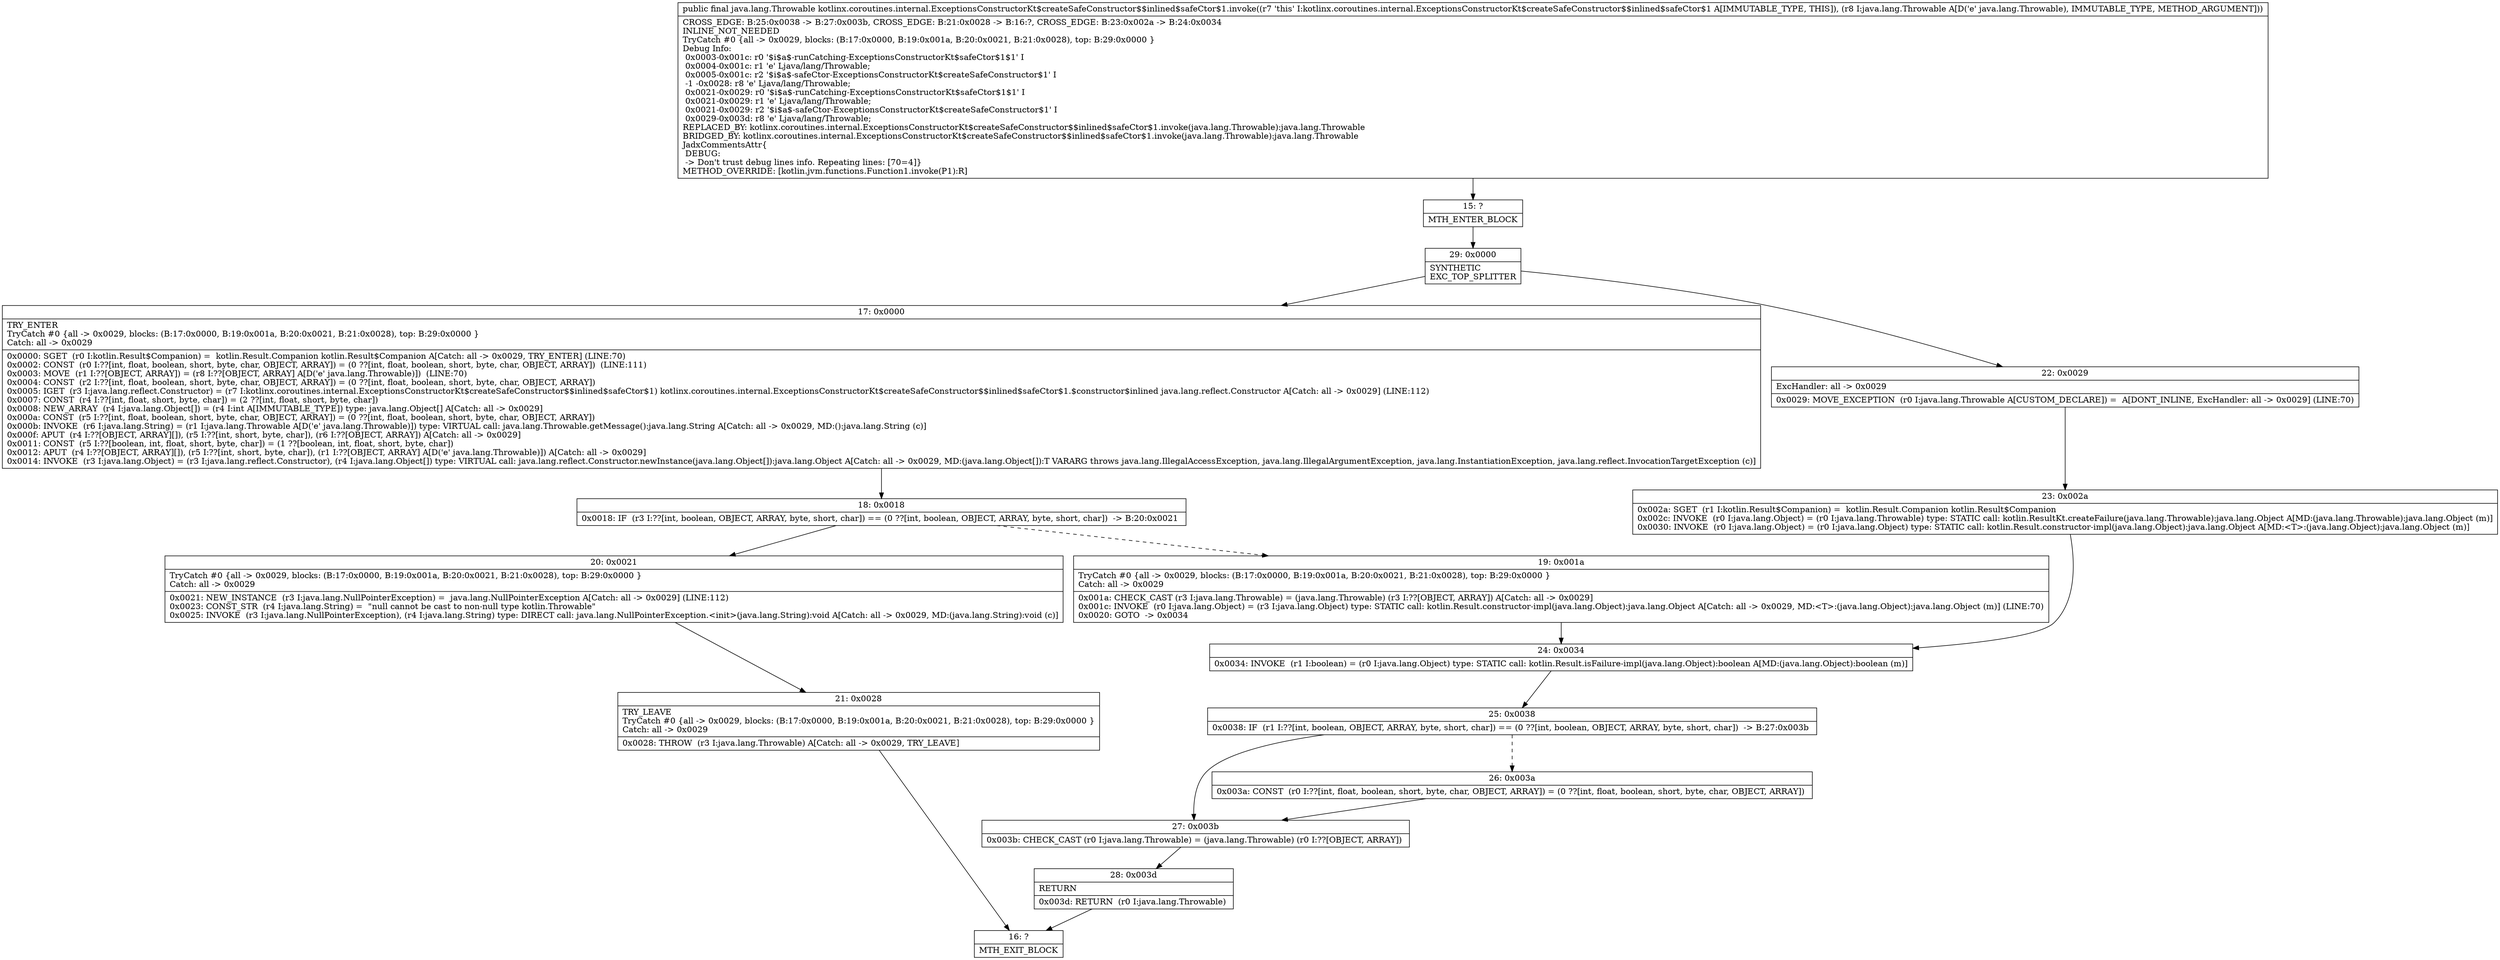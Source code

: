 digraph "CFG forkotlinx.coroutines.internal.ExceptionsConstructorKt$createSafeConstructor$$inlined$safeCtor$1.invoke(Ljava\/lang\/Throwable;)Ljava\/lang\/Throwable;" {
Node_15 [shape=record,label="{15\:\ ?|MTH_ENTER_BLOCK\l}"];
Node_29 [shape=record,label="{29\:\ 0x0000|SYNTHETIC\lEXC_TOP_SPLITTER\l}"];
Node_17 [shape=record,label="{17\:\ 0x0000|TRY_ENTER\lTryCatch #0 \{all \-\> 0x0029, blocks: (B:17:0x0000, B:19:0x001a, B:20:0x0021, B:21:0x0028), top: B:29:0x0000 \}\lCatch: all \-\> 0x0029\l|0x0000: SGET  (r0 I:kotlin.Result$Companion) =  kotlin.Result.Companion kotlin.Result$Companion A[Catch: all \-\> 0x0029, TRY_ENTER] (LINE:70)\l0x0002: CONST  (r0 I:??[int, float, boolean, short, byte, char, OBJECT, ARRAY]) = (0 ??[int, float, boolean, short, byte, char, OBJECT, ARRAY])  (LINE:111)\l0x0003: MOVE  (r1 I:??[OBJECT, ARRAY]) = (r8 I:??[OBJECT, ARRAY] A[D('e' java.lang.Throwable)])  (LINE:70)\l0x0004: CONST  (r2 I:??[int, float, boolean, short, byte, char, OBJECT, ARRAY]) = (0 ??[int, float, boolean, short, byte, char, OBJECT, ARRAY]) \l0x0005: IGET  (r3 I:java.lang.reflect.Constructor) = (r7 I:kotlinx.coroutines.internal.ExceptionsConstructorKt$createSafeConstructor$$inlined$safeCtor$1) kotlinx.coroutines.internal.ExceptionsConstructorKt$createSafeConstructor$$inlined$safeCtor$1.$constructor$inlined java.lang.reflect.Constructor A[Catch: all \-\> 0x0029] (LINE:112)\l0x0007: CONST  (r4 I:??[int, float, short, byte, char]) = (2 ??[int, float, short, byte, char]) \l0x0008: NEW_ARRAY  (r4 I:java.lang.Object[]) = (r4 I:int A[IMMUTABLE_TYPE]) type: java.lang.Object[] A[Catch: all \-\> 0x0029]\l0x000a: CONST  (r5 I:??[int, float, boolean, short, byte, char, OBJECT, ARRAY]) = (0 ??[int, float, boolean, short, byte, char, OBJECT, ARRAY]) \l0x000b: INVOKE  (r6 I:java.lang.String) = (r1 I:java.lang.Throwable A[D('e' java.lang.Throwable)]) type: VIRTUAL call: java.lang.Throwable.getMessage():java.lang.String A[Catch: all \-\> 0x0029, MD:():java.lang.String (c)]\l0x000f: APUT  (r4 I:??[OBJECT, ARRAY][]), (r5 I:??[int, short, byte, char]), (r6 I:??[OBJECT, ARRAY]) A[Catch: all \-\> 0x0029]\l0x0011: CONST  (r5 I:??[boolean, int, float, short, byte, char]) = (1 ??[boolean, int, float, short, byte, char]) \l0x0012: APUT  (r4 I:??[OBJECT, ARRAY][]), (r5 I:??[int, short, byte, char]), (r1 I:??[OBJECT, ARRAY] A[D('e' java.lang.Throwable)]) A[Catch: all \-\> 0x0029]\l0x0014: INVOKE  (r3 I:java.lang.Object) = (r3 I:java.lang.reflect.Constructor), (r4 I:java.lang.Object[]) type: VIRTUAL call: java.lang.reflect.Constructor.newInstance(java.lang.Object[]):java.lang.Object A[Catch: all \-\> 0x0029, MD:(java.lang.Object[]):T VARARG throws java.lang.IllegalAccessException, java.lang.IllegalArgumentException, java.lang.InstantiationException, java.lang.reflect.InvocationTargetException (c)]\l}"];
Node_18 [shape=record,label="{18\:\ 0x0018|0x0018: IF  (r3 I:??[int, boolean, OBJECT, ARRAY, byte, short, char]) == (0 ??[int, boolean, OBJECT, ARRAY, byte, short, char])  \-\> B:20:0x0021 \l}"];
Node_19 [shape=record,label="{19\:\ 0x001a|TryCatch #0 \{all \-\> 0x0029, blocks: (B:17:0x0000, B:19:0x001a, B:20:0x0021, B:21:0x0028), top: B:29:0x0000 \}\lCatch: all \-\> 0x0029\l|0x001a: CHECK_CAST (r3 I:java.lang.Throwable) = (java.lang.Throwable) (r3 I:??[OBJECT, ARRAY]) A[Catch: all \-\> 0x0029]\l0x001c: INVOKE  (r0 I:java.lang.Object) = (r3 I:java.lang.Object) type: STATIC call: kotlin.Result.constructor\-impl(java.lang.Object):java.lang.Object A[Catch: all \-\> 0x0029, MD:\<T\>:(java.lang.Object):java.lang.Object (m)] (LINE:70)\l0x0020: GOTO  \-\> 0x0034 \l}"];
Node_24 [shape=record,label="{24\:\ 0x0034|0x0034: INVOKE  (r1 I:boolean) = (r0 I:java.lang.Object) type: STATIC call: kotlin.Result.isFailure\-impl(java.lang.Object):boolean A[MD:(java.lang.Object):boolean (m)]\l}"];
Node_25 [shape=record,label="{25\:\ 0x0038|0x0038: IF  (r1 I:??[int, boolean, OBJECT, ARRAY, byte, short, char]) == (0 ??[int, boolean, OBJECT, ARRAY, byte, short, char])  \-\> B:27:0x003b \l}"];
Node_26 [shape=record,label="{26\:\ 0x003a|0x003a: CONST  (r0 I:??[int, float, boolean, short, byte, char, OBJECT, ARRAY]) = (0 ??[int, float, boolean, short, byte, char, OBJECT, ARRAY]) \l}"];
Node_27 [shape=record,label="{27\:\ 0x003b|0x003b: CHECK_CAST (r0 I:java.lang.Throwable) = (java.lang.Throwable) (r0 I:??[OBJECT, ARRAY]) \l}"];
Node_28 [shape=record,label="{28\:\ 0x003d|RETURN\l|0x003d: RETURN  (r0 I:java.lang.Throwable) \l}"];
Node_16 [shape=record,label="{16\:\ ?|MTH_EXIT_BLOCK\l}"];
Node_20 [shape=record,label="{20\:\ 0x0021|TryCatch #0 \{all \-\> 0x0029, blocks: (B:17:0x0000, B:19:0x001a, B:20:0x0021, B:21:0x0028), top: B:29:0x0000 \}\lCatch: all \-\> 0x0029\l|0x0021: NEW_INSTANCE  (r3 I:java.lang.NullPointerException) =  java.lang.NullPointerException A[Catch: all \-\> 0x0029] (LINE:112)\l0x0023: CONST_STR  (r4 I:java.lang.String) =  \"null cannot be cast to non\-null type kotlin.Throwable\" \l0x0025: INVOKE  (r3 I:java.lang.NullPointerException), (r4 I:java.lang.String) type: DIRECT call: java.lang.NullPointerException.\<init\>(java.lang.String):void A[Catch: all \-\> 0x0029, MD:(java.lang.String):void (c)]\l}"];
Node_21 [shape=record,label="{21\:\ 0x0028|TRY_LEAVE\lTryCatch #0 \{all \-\> 0x0029, blocks: (B:17:0x0000, B:19:0x001a, B:20:0x0021, B:21:0x0028), top: B:29:0x0000 \}\lCatch: all \-\> 0x0029\l|0x0028: THROW  (r3 I:java.lang.Throwable) A[Catch: all \-\> 0x0029, TRY_LEAVE]\l}"];
Node_22 [shape=record,label="{22\:\ 0x0029|ExcHandler: all \-\> 0x0029\l|0x0029: MOVE_EXCEPTION  (r0 I:java.lang.Throwable A[CUSTOM_DECLARE]) =  A[DONT_INLINE, ExcHandler: all \-\> 0x0029] (LINE:70)\l}"];
Node_23 [shape=record,label="{23\:\ 0x002a|0x002a: SGET  (r1 I:kotlin.Result$Companion) =  kotlin.Result.Companion kotlin.Result$Companion \l0x002c: INVOKE  (r0 I:java.lang.Object) = (r0 I:java.lang.Throwable) type: STATIC call: kotlin.ResultKt.createFailure(java.lang.Throwable):java.lang.Object A[MD:(java.lang.Throwable):java.lang.Object (m)]\l0x0030: INVOKE  (r0 I:java.lang.Object) = (r0 I:java.lang.Object) type: STATIC call: kotlin.Result.constructor\-impl(java.lang.Object):java.lang.Object A[MD:\<T\>:(java.lang.Object):java.lang.Object (m)]\l}"];
MethodNode[shape=record,label="{public final java.lang.Throwable kotlinx.coroutines.internal.ExceptionsConstructorKt$createSafeConstructor$$inlined$safeCtor$1.invoke((r7 'this' I:kotlinx.coroutines.internal.ExceptionsConstructorKt$createSafeConstructor$$inlined$safeCtor$1 A[IMMUTABLE_TYPE, THIS]), (r8 I:java.lang.Throwable A[D('e' java.lang.Throwable), IMMUTABLE_TYPE, METHOD_ARGUMENT]))  | CROSS_EDGE: B:25:0x0038 \-\> B:27:0x003b, CROSS_EDGE: B:21:0x0028 \-\> B:16:?, CROSS_EDGE: B:23:0x002a \-\> B:24:0x0034\lINLINE_NOT_NEEDED\lTryCatch #0 \{all \-\> 0x0029, blocks: (B:17:0x0000, B:19:0x001a, B:20:0x0021, B:21:0x0028), top: B:29:0x0000 \}\lDebug Info:\l  0x0003\-0x001c: r0 '$i$a$\-runCatching\-ExceptionsConstructorKt$safeCtor$1$1' I\l  0x0004\-0x001c: r1 'e' Ljava\/lang\/Throwable;\l  0x0005\-0x001c: r2 '$i$a$\-safeCtor\-ExceptionsConstructorKt$createSafeConstructor$1' I\l  \-1 \-0x0028: r8 'e' Ljava\/lang\/Throwable;\l  0x0021\-0x0029: r0 '$i$a$\-runCatching\-ExceptionsConstructorKt$safeCtor$1$1' I\l  0x0021\-0x0029: r1 'e' Ljava\/lang\/Throwable;\l  0x0021\-0x0029: r2 '$i$a$\-safeCtor\-ExceptionsConstructorKt$createSafeConstructor$1' I\l  0x0029\-0x003d: r8 'e' Ljava\/lang\/Throwable;\lREPLACED_BY: kotlinx.coroutines.internal.ExceptionsConstructorKt$createSafeConstructor$$inlined$safeCtor$1.invoke(java.lang.Throwable):java.lang.Throwable\lBRIDGED_BY: kotlinx.coroutines.internal.ExceptionsConstructorKt$createSafeConstructor$$inlined$safeCtor$1.invoke(java.lang.Throwable):java.lang.Throwable\lJadxCommentsAttr\{\l DEBUG: \l \-\> Don't trust debug lines info. Repeating lines: [70=4]\}\lMETHOD_OVERRIDE: [kotlin.jvm.functions.Function1.invoke(P1):R]\l}"];
MethodNode -> Node_15;Node_15 -> Node_29;
Node_29 -> Node_17;
Node_29 -> Node_22;
Node_17 -> Node_18;
Node_18 -> Node_19[style=dashed];
Node_18 -> Node_20;
Node_19 -> Node_24;
Node_24 -> Node_25;
Node_25 -> Node_26[style=dashed];
Node_25 -> Node_27;
Node_26 -> Node_27;
Node_27 -> Node_28;
Node_28 -> Node_16;
Node_20 -> Node_21;
Node_21 -> Node_16;
Node_22 -> Node_23;
Node_23 -> Node_24;
}

